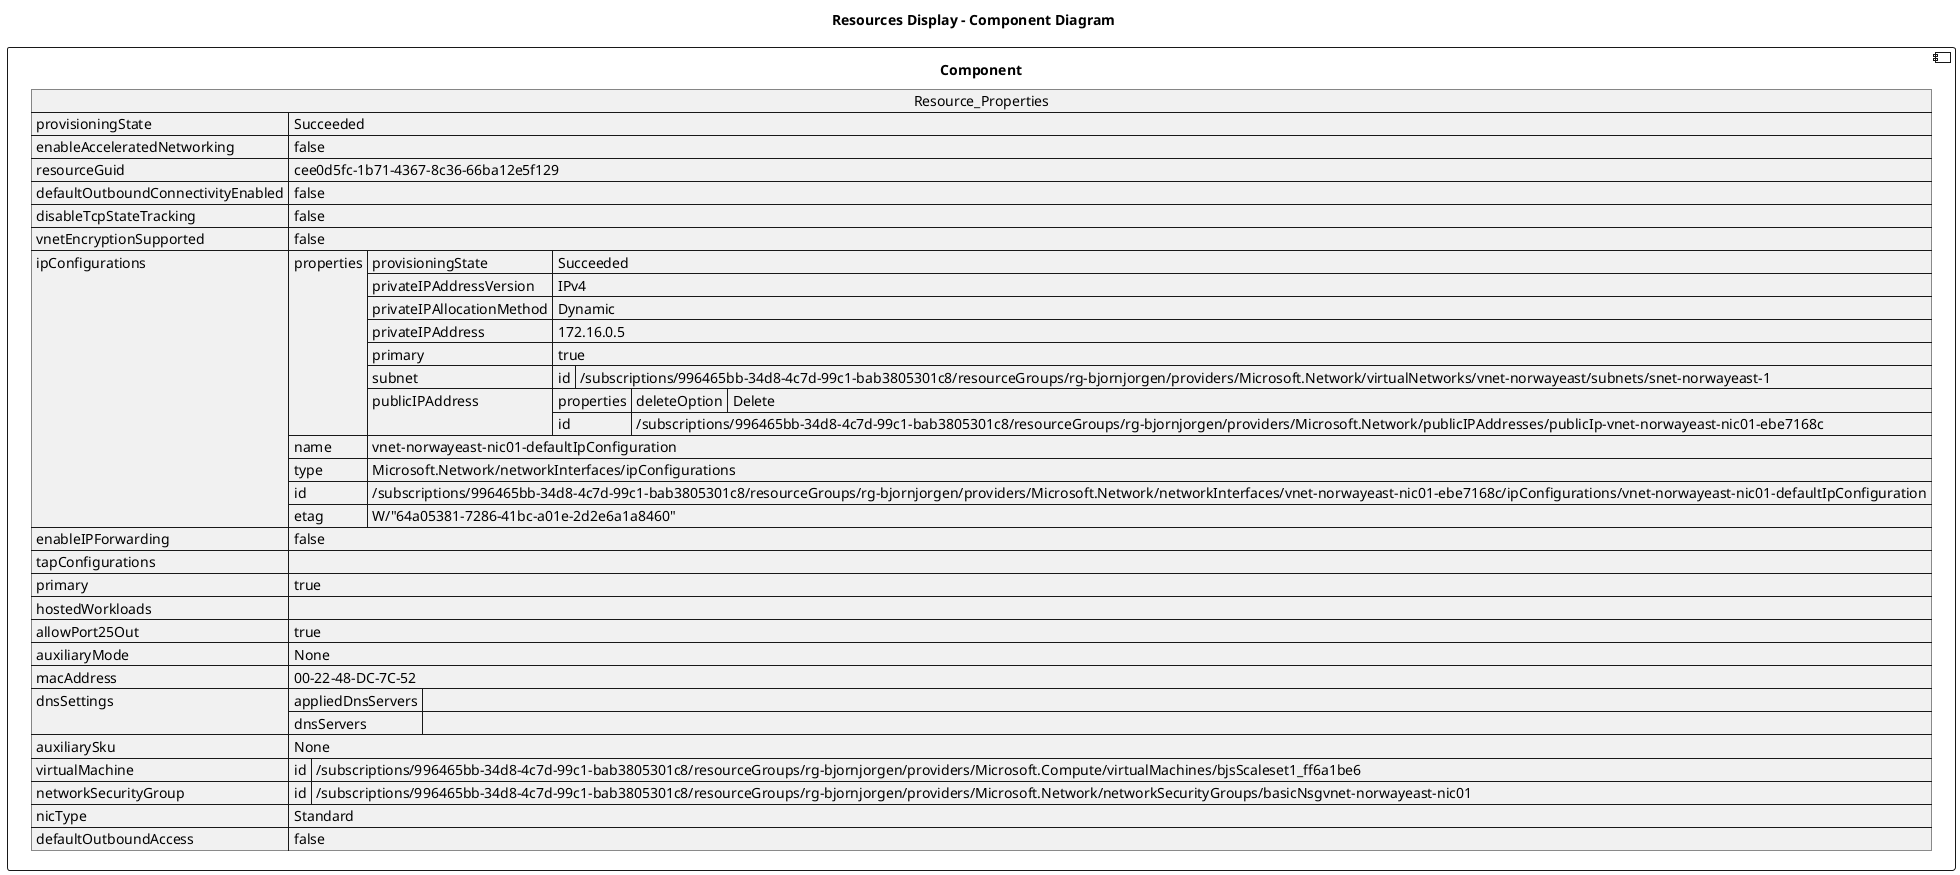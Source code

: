 @startuml

title Resources Display - Component Diagram

component Component {

json  Resource_Properties {
  "provisioningState": "Succeeded",
  "enableAcceleratedNetworking": false,
  "resourceGuid": "cee0d5fc-1b71-4367-8c36-66ba12e5f129",
  "defaultOutboundConnectivityEnabled": false,
  "disableTcpStateTracking": false,
  "vnetEncryptionSupported": false,
  "ipConfigurations": [
    {
      "properties": {
        "provisioningState": "Succeeded",
        "privateIPAddressVersion": "IPv4",
        "privateIPAllocationMethod": "Dynamic",
        "privateIPAddress": "172.16.0.5",
        "primary": true,
        "subnet": {
          "id": "/subscriptions/996465bb-34d8-4c7d-99c1-bab3805301c8/resourceGroups/rg-bjornjorgen/providers/Microsoft.Network/virtualNetworks/vnet-norwayeast/subnets/snet-norwayeast-1"
        },
        "publicIPAddress": {
          "properties": {
            "deleteOption": "Delete"
          },
          "id": "/subscriptions/996465bb-34d8-4c7d-99c1-bab3805301c8/resourceGroups/rg-bjornjorgen/providers/Microsoft.Network/publicIPAddresses/publicIp-vnet-norwayeast-nic01-ebe7168c"
        }
      },
      "name": "vnet-norwayeast-nic01-defaultIpConfiguration",
      "type": "Microsoft.Network/networkInterfaces/ipConfigurations",
      "id": "/subscriptions/996465bb-34d8-4c7d-99c1-bab3805301c8/resourceGroups/rg-bjornjorgen/providers/Microsoft.Network/networkInterfaces/vnet-norwayeast-nic01-ebe7168c/ipConfigurations/vnet-norwayeast-nic01-defaultIpConfiguration",
      "etag": "W/\"64a05381-7286-41bc-a01e-2d2e6a1a8460\""
    }
  ],
  "enableIPForwarding": false,
  "tapConfigurations": [],
  "primary": true,
  "hostedWorkloads": [],
  "allowPort25Out": true,
  "auxiliaryMode": "None",
  "macAddress": "00-22-48-DC-7C-52",
  "dnsSettings": {
    "appliedDnsServers": [],
    "dnsServers": []
  },
  "auxiliarySku": "None",
  "virtualMachine": {
    "id": "/subscriptions/996465bb-34d8-4c7d-99c1-bab3805301c8/resourceGroups/rg-bjornjorgen/providers/Microsoft.Compute/virtualMachines/bjsScaleset1_ff6a1be6"
  },
  "networkSecurityGroup": {
    "id": "/subscriptions/996465bb-34d8-4c7d-99c1-bab3805301c8/resourceGroups/rg-bjornjorgen/providers/Microsoft.Network/networkSecurityGroups/basicNsgvnet-norwayeast-nic01"
  },
  "nicType": "Standard",
  "defaultOutboundAccess": false
}
}
@enduml
